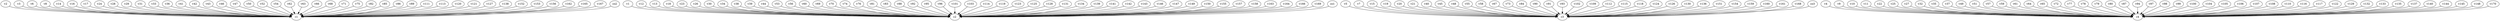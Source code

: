 strict digraph  {
c1;
c2;
c3;
c4;
v1;
v2;
v3;
v4;
v5;
v6;
v7;
v8;
v9;
v10;
v11;
v12;
v13;
v14;
v15;
v16;
v17;
v18;
v19;
v20;
v21;
v22;
v23;
v24;
v25;
v26;
v27;
v28;
v29;
v30;
v31;
v32;
v33;
v34;
v35;
v36;
v37;
v38;
v39;
v40;
v41;
v42;
v43;
v44;
v45;
v46;
v47;
v48;
v49;
v50;
v51;
v52;
v53;
v54;
v55;
v56;
v57;
v58;
v59;
v60;
v61;
v62;
v63;
v64;
v65;
v66;
v67;
v68;
v69;
v70;
v71;
v72;
v73;
v74;
v75;
v76;
v77;
v78;
v79;
v80;
v81;
v82;
v83;
v84;
v85;
v86;
v87;
v88;
v89;
v90;
v91;
v92;
v93;
v94;
v95;
v96;
v97;
v98;
v99;
v100;
v101;
v102;
v103;
v104;
v105;
v106;
v107;
v108;
v109;
v110;
v111;
v112;
v113;
v114;
v115;
v116;
v117;
v118;
v119;
v120;
v121;
v122;
v123;
v124;
v125;
v126;
v127;
v128;
v129;
v130;
v131;
v132;
v133;
v134;
v135;
v136;
v137;
v138;
v139;
v140;
v141;
v142;
v143;
v144;
v145;
v146;
v147;
v148;
v149;
v150;
v151;
v152;
v153;
v154;
v155;
v156;
v157;
v158;
v159;
v160;
v161;
v162;
v163;
v164;
v165;
v166;
v167;
v168;
v169;
v170;
co1;
co2;
co3;
v1 -> c2  [weight=1];
v2 -> c1  [weight=1];
v3 -> c1  [weight=1];
v4 -> c4  [weight=1];
v5 -> c3  [weight=1];
v6 -> c1  [weight=1];
v7 -> c3  [weight=1];
v8 -> c1  [weight=1];
v9 -> c4  [weight=1];
v10 -> c4  [weight=1];
v11 -> c4  [weight=1];
v12 -> c2  [weight=1];
v13 -> c2  [weight=1];
v14 -> c1  [weight=1];
v15 -> c3  [weight=1];
v16 -> c1  [weight=1];
v17 -> c1  [weight=1];
v18 -> c2  [weight=1];
v19 -> c3  [weight=1];
v20 -> c3  [weight=1];
v21 -> c3  [weight=1];
v22 -> c4  [weight=1];
v23 -> c2  [weight=1];
v24 -> c1  [weight=1];
v25 -> c4  [weight=1];
v26 -> c2  [weight=1];
v27 -> c4  [weight=1];
v28 -> c1  [weight=1];
v29 -> c1  [weight=1];
v30 -> c2  [weight=1];
v31 -> c1  [weight=1];
v32 -> c4  [weight=1];
v33 -> c1  [weight=1];
v34 -> c2  [weight=1];
v35 -> c4  [weight=1];
v36 -> c1  [weight=1];
v37 -> c4  [weight=1];
v38 -> c2  [weight=1];
v39 -> c2  [weight=1];
v40 -> c3  [weight=1];
v41 -> c1  [weight=1];
v42 -> c1  [weight=1];
v43 -> c1  [weight=1];
v44 -> c2  [weight=1];
v45 -> c3  [weight=1];
v46 -> c1  [weight=1];
v47 -> c1  [weight=1];
v48 -> c3  [weight=1];
v49 -> c4  [weight=1];
v50 -> c1  [weight=1];
v51 -> c4  [weight=1];
v52 -> c1  [weight=1];
v53 -> c2  [weight=1];
v54 -> c1  [weight=1];
v55 -> c3  [weight=1];
v56 -> c2  [weight=1];
v57 -> c4  [weight=1];
v58 -> c3  [weight=1];
v59 -> c4  [weight=1];
v60 -> c2  [weight=1];
v61 -> c4  [weight=1];
v62 -> c1  [weight=1];
v63 -> c1  [weight=1];
v64 -> c4  [weight=1];
v65 -> c4  [weight=1];
v66 -> c1  [weight=1];
v67 -> c3  [weight=1];
v68 -> c1  [weight=1];
v69 -> c2  [weight=1];
v70 -> c2  [weight=1];
v71 -> c1  [weight=1];
v72 -> c4  [weight=1];
v73 -> c3  [weight=1];
v74 -> c2  [weight=1];
v75 -> c1  [weight=1];
v76 -> c2  [weight=1];
v77 -> c4  [weight=1];
v78 -> c4  [weight=1];
v79 -> c4  [weight=1];
v80 -> c4  [weight=1];
v81 -> c2  [weight=1];
v82 -> c1  [weight=1];
v83 -> c2  [weight=1];
v84 -> c3  [weight=1];
v85 -> c1  [weight=1];
v86 -> c1  [weight=1];
v87 -> c4  [weight=1];
v88 -> c2  [weight=1];
v89 -> c1  [weight=1];
v90 -> c3  [weight=1];
v91 -> c3  [weight=1];
v92 -> c2  [weight=1];
v93 -> c3  [weight=1];
v94 -> c4  [weight=1];
v95 -> c2  [weight=1];
v96 -> c2  [weight=1];
v97 -> c4  [weight=1];
v98 -> c4  [weight=1];
v99 -> c4  [weight=1];
v100 -> c4  [weight=1];
v101 -> c2  [weight=1];
v102 -> c3  [weight=1];
v103 -> c2  [weight=1];
v104 -> c4  [weight=1];
v105 -> c4  [weight=1];
v106 -> c4  [weight=1];
v107 -> c4  [weight=1];
v108 -> c4  [weight=1];
v109 -> c3  [weight=1];
v110 -> c4  [weight=1];
v111 -> c1  [weight=1];
v112 -> c3  [weight=1];
v113 -> c1  [weight=1];
v114 -> c2  [weight=1];
v115 -> c3  [weight=1];
v116 -> c4  [weight=1];
v117 -> c4  [weight=1];
v118 -> c3  [weight=1];
v119 -> c2  [weight=1];
v120 -> c1  [weight=1];
v121 -> c1  [weight=1];
v122 -> c4  [weight=1];
v123 -> c2  [weight=1];
v124 -> c3  [weight=1];
v125 -> c2  [weight=1];
v126 -> c3  [weight=1];
v127 -> c1  [weight=1];
v128 -> c2  [weight=1];
v129 -> c4  [weight=1];
v130 -> c3  [weight=1];
v131 -> c2  [weight=1];
v132 -> c4  [weight=1];
v133 -> c4  [weight=1];
v134 -> c2  [weight=1];
v135 -> c4  [weight=1];
v136 -> c3  [weight=1];
v137 -> c4  [weight=1];
v138 -> c1  [weight=1];
v139 -> c2  [weight=1];
v140 -> c4  [weight=1];
v141 -> c2  [weight=1];
v142 -> c2  [weight=1];
v143 -> c2  [weight=1];
v144 -> c4  [weight=1];
v145 -> c4  [weight=1];
v146 -> c2  [weight=1];
v147 -> c2  [weight=1];
v148 -> c4  [weight=1];
v149 -> c2  [weight=1];
v150 -> c2  [weight=1];
v151 -> c3  [weight=1];
v152 -> c1  [weight=1];
v153 -> c1  [weight=1];
v154 -> c3  [weight=1];
v155 -> c2  [weight=1];
v156 -> c1  [weight=1];
v157 -> c2  [weight=1];
v158 -> c2  [weight=1];
v159 -> c3  [weight=1];
v160 -> c3  [weight=1];
v161 -> c3  [weight=1];
v162 -> c1  [weight=1];
v163 -> c2  [weight=1];
v164 -> c2  [weight=1];
v165 -> c1  [weight=1];
v166 -> c2  [weight=1];
v167 -> c1  [weight=1];
v168 -> c3  [weight=1];
v169 -> c2  [weight=1];
v170 -> c4  [weight=1];
co1 -> c2  [weight=1];
co2 -> c1  [weight=1];
co3 -> c3  [weight=1];
}
